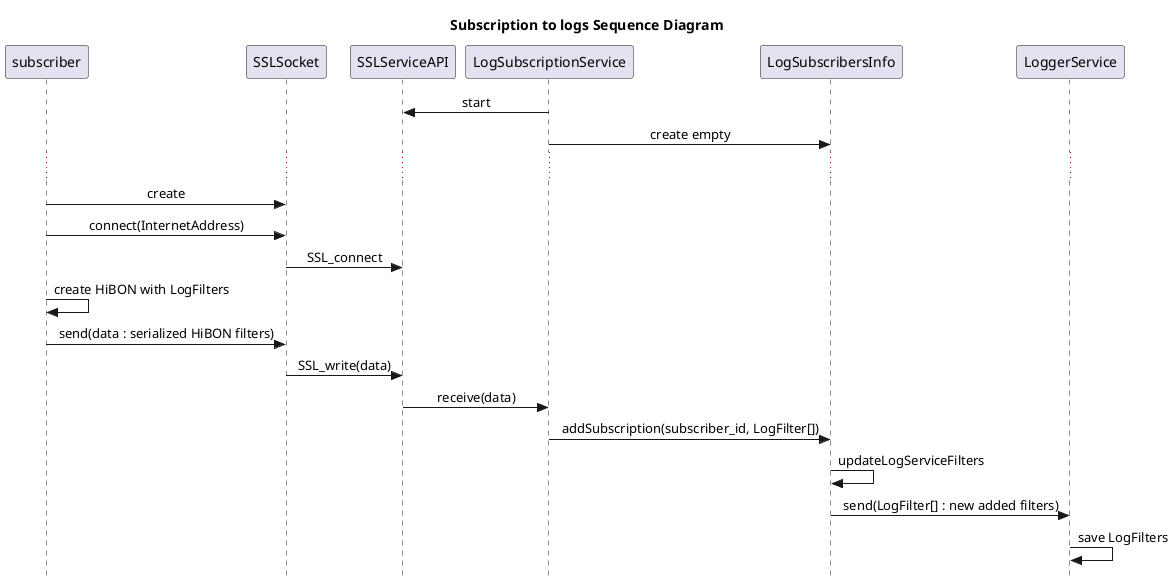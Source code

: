 @startuml Logger Subscription Sequence

skinparam Style strictuml
skinparam SequenceMessageAlign center
hide empty description
title Subscription to logs Sequence Diagram

participant subscriber as sub
participant SSLSocket as socket
participant SSLServiceAPI as api
participant LogSubscriptionService as subservice
participant LogSubscribersInfo as subinfo
participant LoggerService as logservice

subservice -> api : start
subservice -> subinfo : create empty
...
sub -> socket : create
sub -> socket : connect(InternetAddress)
socket -> api : SSL_connect
sub -> sub : create HiBON with LogFilters
sub -> socket : send(data : serialized HiBON filters)
socket -> api : SSL_write(data)
api -> subservice : receive(data)
subservice -> subinfo : addSubscription(subscriber_id, LogFilter[])
subinfo -> subinfo : updateLogServiceFilters
subinfo -> logservice : send(LogFilter[] : new added filters)
logservice -> logservice : save LogFilters

@enduml